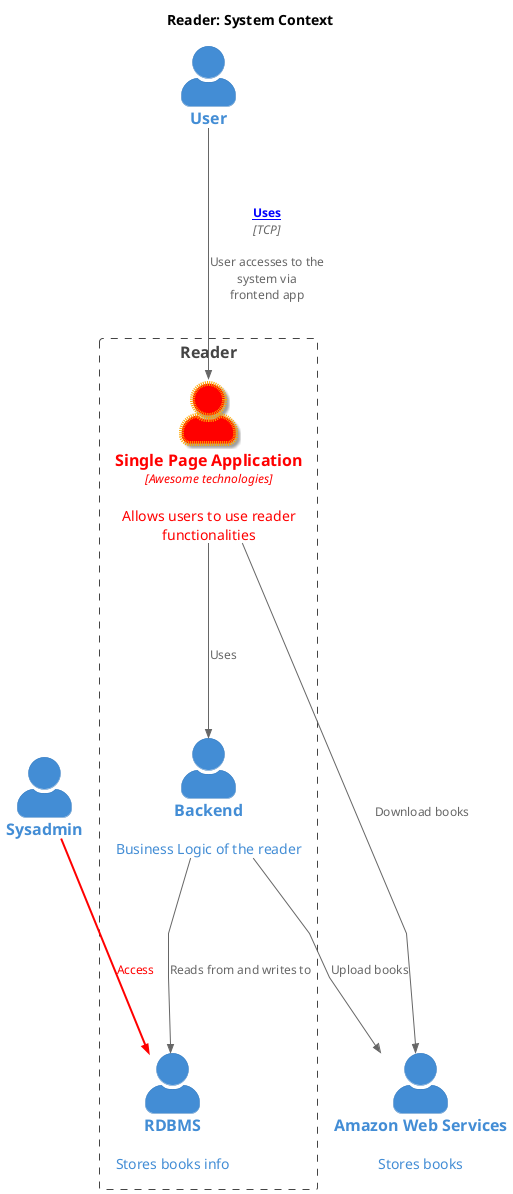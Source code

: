 @startuml
set separator none
skinparam nodesep 10
skinparam ranksep 150
skinparam linetype polyline
top to bottom direction
title Reader: System Context
!include <C4/C4>
!include <C4/C4_Context>
!include <C4/C4_Container>
AddElementTag("HighlightedElement", $bgColor="red", $fontColor="black", $borderColor="orange", $shadowing="true", $shape="RoundedBox", $sprite="", $techn="Awesome technologies", $legendText="Awesome element", $legendSprite="", $borderStyle="DOTTED", $borderThickness="5")
AddRelTag("HighlightedRelation", $textColor="red", $lineColor="red", $lineStyle="DOTTED", $sprite="", $techn="", $legendText="Awesome relation", $legendSprite="", $lineThickness="2")
Container($alias="Person_user", $label="User", $techn="", $descr="", $sprite="", $tags="", $link="", $baseShape="")
Container($alias="Person_sysadmin", $label="Sysadmin", $techn="", $descr="", $sprite="", $tags="", $link="", $baseShape="")
Boundary(SoftwareSystem_reader_ss, "Reader", $tags="HighlightedElement") {
Container($alias="Container_reader_frontend", $label="Single Page Application", $techn="", $descr="Allows users to use reader functionalities", $sprite="", $tags="HighlightedElement", $link="", $baseShape="")
    Container($alias="Container_reader_backend", $label="Backend", $techn="", $descr="Business Logic of the reader", $sprite="", $tags="", $link="", $baseShape="")
    Container($alias="Container_reader_database", $label="RDBMS", $techn="", $descr="Stores books info", $sprite="", $tags="", $link="", $baseShape="")
    }
Container($alias="SoftwareSystem_aws_ss", $label="Amazon Web Services", $techn="", $descr="Stores books", $sprite="", $tags="", $link="", $baseShape="")
Rel($from="Container_reader_backend", $to="Container_reader_database", $label="", $techn="", $descr="Reads from and writes to", $sprite="", $tags="", $link="")
Rel($from="Container_reader_backend", $to="SoftwareSystem_aws_ss", $label="", $techn="", $descr="Upload books", $sprite="", $tags="", $link="")
Rel($from="Container_reader_frontend", $to="Container_reader_backend", $label="", $techn="", $descr="Uses", $sprite="", $tags="", $link="")
Rel($from="Container_reader_frontend", $to="SoftwareSystem_aws_ss", $label="", $techn="", $descr="Download books", $sprite="", $tags="", $link="")
Rel($from="Person_sysadmin", $to="Container_reader_database", $label="", $techn="", $descr="Access", $sprite="", $tags="HighlightedRelation", $link="")
Rel($from="Person_user", $to="Container_reader_frontend", $label="Uses", $techn="TCP", $descr="User accesses to the system via frontend app", $sprite="", $tags="", $link="https://google.com")
hide stereotypes
@enduml
